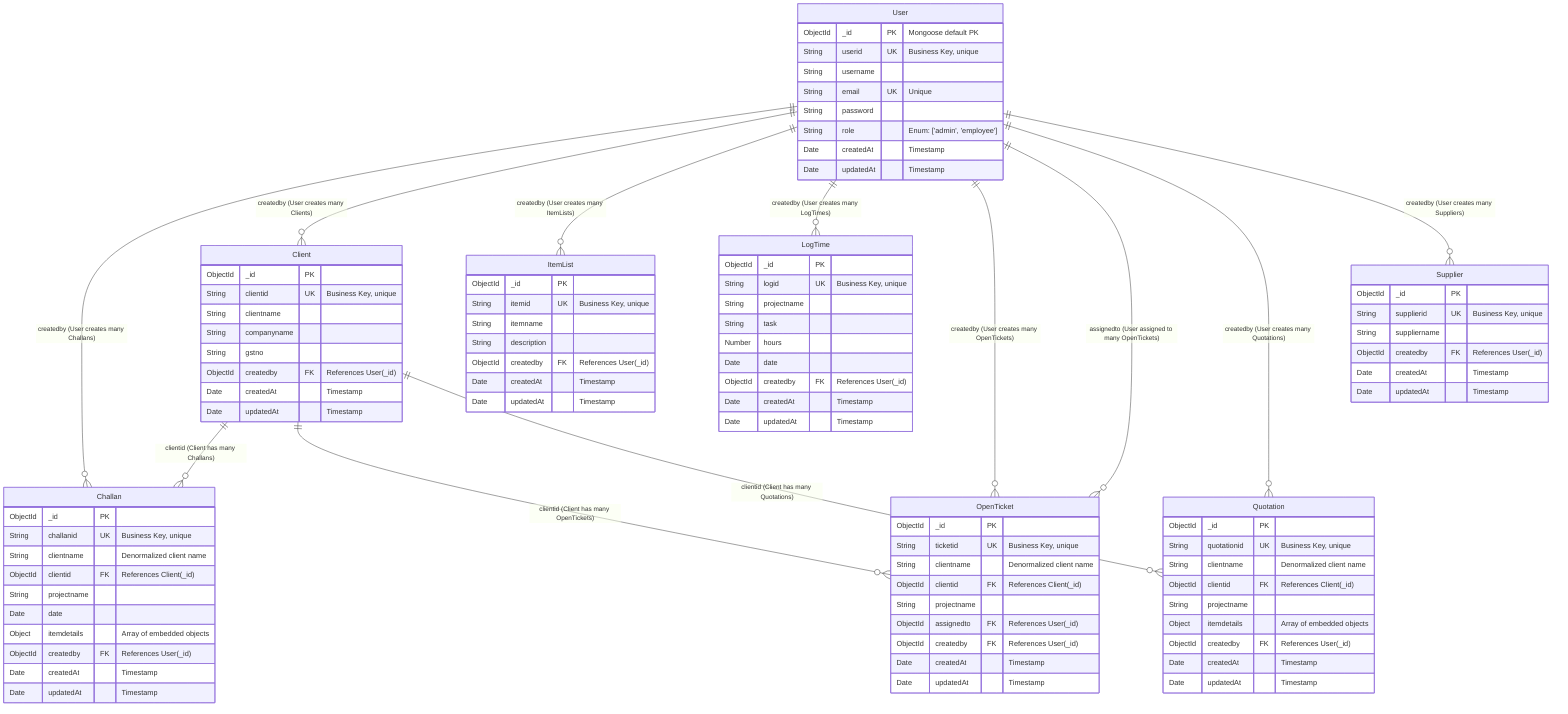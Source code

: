 ---
id: a052a40e-fc7b-4e51-90b4-4bf3747fafec
---
erDiagram
    User {
        ObjectId _id PK "Mongoose default PK"
        String userid UK "Business Key, unique"
        String username
        String email UK "Unique"
        String password
        String role "Enum: ['admin', 'employee']"
        Date createdAt "Timestamp"
        Date updatedAt "Timestamp"
    }

    Client {
        ObjectId _id PK
        String clientid UK "Business Key, unique"
        String clientname
        String companyname
        String gstno
        ObjectId createdby FK "References User(_id)"
        Date createdAt "Timestamp"
        Date updatedAt "Timestamp"
    }

    Challan {
        ObjectId _id PK
        String challanid UK "Business Key, unique"
        String clientname "Denormalized client name"
        ObjectId clientid FK "References Client(_id)"
        String projectname
        Date date
        Object itemdetails "Array of embedded objects"
        ObjectId createdby FK "References User(_id)"
        Date createdAt "Timestamp"
        Date updatedAt "Timestamp"
    }

    ItemList {
        ObjectId _id PK
        String itemid UK "Business Key, unique"
        String itemname
        String description
        ObjectId createdby FK "References User(_id)"
        Date createdAt "Timestamp"
        Date updatedAt "Timestamp"
    }

    LogTime {
        ObjectId _id PK
        String logid UK "Business Key, unique"
        String projectname
        String task
        Number hours
        Date date
        ObjectId createdby FK "References User(_id)"
        Date createdAt "Timestamp"
        Date updatedAt "Timestamp"
    }

    OpenTicket {
        ObjectId _id PK
        String ticketid UK "Business Key, unique"
        String clientname "Denormalized client name"
        ObjectId clientid FK "References Client(_id)"
        String projectname
        ObjectId assignedto FK "References User(_id)"
        ObjectId createdby FK "References User(_id)"
        Date createdAt "Timestamp"
        Date updatedAt "Timestamp"
    }

    Quotation {
        ObjectId _id PK
        String quotationid UK "Business Key, unique"
        String clientname "Denormalized client name"
        ObjectId clientid FK "References Client(_id)"
        String projectname
        Object itemdetails "Array of embedded objects"
        ObjectId createdby FK "References User(_id)"
        Date createdAt "Timestamp"
        Date updatedAt "Timestamp"
    }

    Supplier {
        ObjectId _id PK
        String supplierid UK "Business Key, unique"
        String suppliername
        ObjectId createdby FK "References User(_id)"
        Date createdAt "Timestamp"
        Date updatedAt "Timestamp"
    }

    User ||--o{ Challan : "createdby (User creates many Challans)"
    User ||--o{ Client : "createdby (User creates many Clients)"
    User ||--o{ ItemList : "createdby (User creates many ItemLists)"
    User ||--o{ LogTime : "createdby (User creates many LogTimes)"
    User ||--o{ OpenTicket : "createdby (User creates many OpenTickets)"
    User ||--o{ OpenTicket : "assignedto (User assigned to many OpenTickets)"
    User ||--o{ Quotation : "createdby (User creates many Quotations)"
    User ||--o{ Supplier : "createdby (User creates many Suppliers)"

    Client ||--o{ Challan : "clientid (Client has many Challans)"
    Client ||--o{ OpenTicket : "clientid (Client has many OpenTickets)"
    Client ||--o{ Quotation : "clientid (Client has many Quotations)"